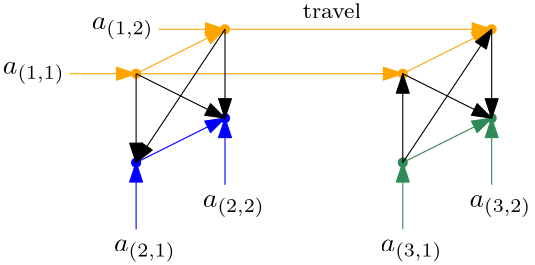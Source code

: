 <?xml version="1.0"?>
<!DOCTYPE ipe SYSTEM "ipe.dtd">
<ipe version="70218" creator="Ipe 7.2.24">
<info created="D:20241205210146" modified="D:20250107143244"/>
<ipestyle name="basic">
<symbol name="arrow/arc(spx)">
<path stroke="sym-stroke" fill="sym-stroke" pen="sym-pen">
0 0 m
-1 0.333 l
-1 -0.333 l
h
</path>
</symbol>
<symbol name="arrow/farc(spx)">
<path stroke="sym-stroke" fill="white" pen="sym-pen">
0 0 m
-1 0.333 l
-1 -0.333 l
h
</path>
</symbol>
<symbol name="arrow/ptarc(spx)">
<path stroke="sym-stroke" fill="sym-stroke" pen="sym-pen">
0 0 m
-1 0.333 l
-0.8 0 l
-1 -0.333 l
h
</path>
</symbol>
<symbol name="arrow/fptarc(spx)">
<path stroke="sym-stroke" fill="white" pen="sym-pen">
0 0 m
-1 0.333 l
-0.8 0 l
-1 -0.333 l
h
</path>
</symbol>
<symbol name="mark/circle(sx)" transformations="translations">
<path fill="sym-stroke">
0.6 0 0 0.6 0 0 e
0.4 0 0 0.4 0 0 e
</path>
</symbol>
<symbol name="mark/disk(sx)" transformations="translations">
<path fill="sym-stroke">
0.6 0 0 0.6 0 0 e
</path>
</symbol>
<symbol name="mark/fdisk(sfx)" transformations="translations">
<group>
<path fill="sym-fill">
0.5 0 0 0.5 0 0 e
</path>
<path fill="sym-stroke" fillrule="eofill">
0.6 0 0 0.6 0 0 e
0.4 0 0 0.4 0 0 e
</path>
</group>
</symbol>
<symbol name="mark/box(sx)" transformations="translations">
<path fill="sym-stroke" fillrule="eofill">
-0.6 -0.6 m
0.6 -0.6 l
0.6 0.6 l
-0.6 0.6 l
h
-0.4 -0.4 m
0.4 -0.4 l
0.4 0.4 l
-0.4 0.4 l
h
</path>
</symbol>
<symbol name="mark/square(sx)" transformations="translations">
<path fill="sym-stroke">
-0.6 -0.6 m
0.6 -0.6 l
0.6 0.6 l
-0.6 0.6 l
h
</path>
</symbol>
<symbol name="mark/fsquare(sfx)" transformations="translations">
<group>
<path fill="sym-fill">
-0.5 -0.5 m
0.5 -0.5 l
0.5 0.5 l
-0.5 0.5 l
h
</path>
<path fill="sym-stroke" fillrule="eofill">
-0.6 -0.6 m
0.6 -0.6 l
0.6 0.6 l
-0.6 0.6 l
h
-0.4 -0.4 m
0.4 -0.4 l
0.4 0.4 l
-0.4 0.4 l
h
</path>
</group>
</symbol>
<symbol name="mark/cross(sx)" transformations="translations">
<group>
<path fill="sym-stroke">
-0.43 -0.57 m
0.57 0.43 l
0.43 0.57 l
-0.57 -0.43 l
h
</path>
<path fill="sym-stroke">
-0.43 0.57 m
0.57 -0.43 l
0.43 -0.57 l
-0.57 0.43 l
h
</path>
</group>
</symbol>
<symbol name="arrow/fnormal(spx)">
<path stroke="sym-stroke" fill="white" pen="sym-pen">
0 0 m
-1 0.333 l
-1 -0.333 l
h
</path>
</symbol>
<symbol name="arrow/pointed(spx)">
<path stroke="sym-stroke" fill="sym-stroke" pen="sym-pen">
0 0 m
-1 0.333 l
-0.8 0 l
-1 -0.333 l
h
</path>
</symbol>
<symbol name="arrow/fpointed(spx)">
<path stroke="sym-stroke" fill="white" pen="sym-pen">
0 0 m
-1 0.333 l
-0.8 0 l
-1 -0.333 l
h
</path>
</symbol>
<symbol name="arrow/linear(spx)">
<path stroke="sym-stroke" pen="sym-pen">
-1 0.333 m
0 0 l
-1 -0.333 l
</path>
</symbol>
<symbol name="arrow/fdouble(spx)">
<path stroke="sym-stroke" fill="white" pen="sym-pen">
0 0 m
-1 0.333 l
-1 -0.333 l
h
-1 0 m
-2 0.333 l
-2 -0.333 l
h
</path>
</symbol>
<symbol name="arrow/double(spx)">
<path stroke="sym-stroke" fill="sym-stroke" pen="sym-pen">
0 0 m
-1 0.333 l
-1 -0.333 l
h
-1 0 m
-2 0.333 l
-2 -0.333 l
h
</path>
</symbol>
<symbol name="arrow/mid-normal(spx)">
<path stroke="sym-stroke" fill="sym-stroke" pen="sym-pen">
0.5 0 m
-0.5 0.333 l
-0.5 -0.333 l
h
</path>
</symbol>
<symbol name="arrow/mid-fnormal(spx)">
<path stroke="sym-stroke" fill="white" pen="sym-pen">
0.5 0 m
-0.5 0.333 l
-0.5 -0.333 l
h
</path>
</symbol>
<symbol name="arrow/mid-pointed(spx)">
<path stroke="sym-stroke" fill="sym-stroke" pen="sym-pen">
0.5 0 m
-0.5 0.333 l
-0.3 0 l
-0.5 -0.333 l
h
</path>
</symbol>
<symbol name="arrow/mid-fpointed(spx)">
<path stroke="sym-stroke" fill="white" pen="sym-pen">
0.5 0 m
-0.5 0.333 l
-0.3 0 l
-0.5 -0.333 l
h
</path>
</symbol>
<symbol name="arrow/mid-double(spx)">
<path stroke="sym-stroke" fill="sym-stroke" pen="sym-pen">
1 0 m
0 0.333 l
0 -0.333 l
h
0 0 m
-1 0.333 l
-1 -0.333 l
h
</path>
</symbol>
<symbol name="arrow/mid-fdouble(spx)">
<path stroke="sym-stroke" fill="white" pen="sym-pen">
1 0 m
0 0.333 l
0 -0.333 l
h
0 0 m
-1 0.333 l
-1 -0.333 l
h
</path>
</symbol>
<anglesize name="22.5 deg" value="22.5"/>
<anglesize name="30 deg" value="30"/>
<anglesize name="45 deg" value="45"/>
<anglesize name="60 deg" value="60"/>
<anglesize name="90 deg" value="90"/>
<arrowsize name="large" value="10"/>
<arrowsize name="small" value="5"/>
<arrowsize name="tiny" value="3"/>
<color name="blue" value="0 0 1"/>
<color name="brown" value="0.647 0.165 0.165"/>
<color name="darkblue" value="0 0 0.545"/>
<color name="darkcyan" value="0 0.545 0.545"/>
<color name="darkgray" value="0.663"/>
<color name="darkgreen" value="0 0.392 0"/>
<color name="darkmagenta" value="0.545 0 0.545"/>
<color name="darkorange" value="1 0.549 0"/>
<color name="darkred" value="0.545 0 0"/>
<color name="gold" value="1 0.843 0"/>
<color name="gray" value="0.745"/>
<color name="green" value="0 1 0"/>
<color name="lightblue" value="0.678 0.847 0.902"/>
<color name="lightcyan" value="0.878 1 1"/>
<color name="lightgray" value="0.827"/>
<color name="lightgreen" value="0.565 0.933 0.565"/>
<color name="lightyellow" value="1 1 0.878"/>
<color name="navy" value="0 0 0.502"/>
<color name="orange" value="1 0.647 0"/>
<color name="pink" value="1 0.753 0.796"/>
<color name="purple" value="0.627 0.125 0.941"/>
<color name="red" value="1 0 0"/>
<color name="seagreen" value="0.18 0.545 0.341"/>
<color name="turquoise" value="0.251 0.878 0.816"/>
<color name="violet" value="0.933 0.51 0.933"/>
<color name="yellow" value="1 1 0"/>
<dashstyle name="dash dot dotted" value="[4 2 1 2 1 2] 0"/>
<dashstyle name="dash dotted" value="[4 2 1 2] 0"/>
<dashstyle name="dashed" value="[4] 0"/>
<dashstyle name="dotted" value="[1 3] 0"/>
<gridsize name="10 pts (~3.5 mm)" value="10"/>
<gridsize name="14 pts (~5 mm)" value="14"/>
<gridsize name="16 pts (~6 mm)" value="16"/>
<gridsize name="20 pts (~7 mm)" value="20"/>
<gridsize name="28 pts (~10 mm)" value="28"/>
<gridsize name="32 pts (~12 mm)" value="32"/>
<gridsize name="4 pts" value="4"/>
<gridsize name="56 pts (~20 mm)" value="56"/>
<gridsize name="8 pts (~3 mm)" value="8"/>
<opacity name="10%" value="0.1"/>
<opacity name="30%" value="0.3"/>
<opacity name="50%" value="0.5"/>
<opacity name="75%" value="0.75"/>
<pen name="fat" value="1.2"/>
<pen name="heavier" value="0.8"/>
<pen name="ultrafat" value="2"/>
<symbolsize name="large" value="5"/>
<symbolsize name="small" value="2"/>
<symbolsize name="tiny" value="1.1"/>
<textsize name="Huge" value="\Huge"/>
<textsize name="LARGE" value="\LARGE"/>
<textsize name="Large" value="\Large"/>
<textsize name="footnote" value="\footnotesize"/>
<textsize name="huge" value="\huge"/>
<textsize name="large" value="\large"/>
<textsize name="small" value="\small"/>
<textsize name="tiny" value="\tiny"/>
<textstyle name="center" begin="\begin{center}" end="\end{center}"/>
<textstyle name="item" begin="\begin{itemize}\item{}" end="\end{itemize}"/>
<textstyle name="itemize" begin="\begin{itemize}" end="\end{itemize}"/>
<tiling name="falling" angle="-60" step="4" width="1"/>
<tiling name="rising" angle="30" step="4" width="1"/>
</ipestyle>
<page>
<layer name="alpha"/>
<view layers="alpha" active="alpha"/>
<path layer="alpha" matrix="2 0 0 1 -176 -16" stroke="orange" fill="lightgray" pen="0.4" arrow="normal/normal">
176 752 m
192 768 l
</path>
<path matrix="2 0 0 1 -176 -16" stroke="orange" fill="lightgray" pen="0.4" arrow="normal/normal">
224 752 m
240 768 l
</path>
<path stroke="orange" fill="lightgray" pen="0.4" arrow="normal/normal">
176 736 m
272 736 l
</path>
<path matrix="1 0 0 1 0 -16" stroke="orange" fill="lightgray" pen="0.4" arrow="normal/normal">
208 768 m
304 768 l
</path>
<path matrix="1 0 0 1 0 48" stroke="blue" fill="lightgray" pen="0.4" arrow="normal/normal">
176 656 m
208 672 l
</path>
<path matrix="1 0 0 1 0 48" stroke="seagreen" fill="lightgray" pen="0.4" arrow="normal/normal">
272 656 m
304 672 l
</path>
<path matrix="1 0 0 1 0 48" stroke="blue" fill="lightgray" pen="0.4" arrow="normal/normal">
176 632 m
176 656 l
</path>
<path matrix="1 0 0 1 0 48" stroke="blue" fill="lightgray" pen="0.4" arrow="normal/normal">
208 648 m
208 672 l
</path>
<path matrix="1 0 0 1 64 32" stroke="seagreen" fill="white" pen="0.4" arrow="normal/normal">
208 648 m
208 672 l
</path>
<path matrix="1 0 0 1 96 48" stroke="seagreen" fill="white" pen="0.4" arrow="normal/normal">
208 648 m
208 672 l
</path>
<path matrix="0 1 -1 0 912 560" stroke="orange" fill="lightgray" pen="0.4" arrow="normal/normal">
176 760 m
176 736 l
</path>
<path matrix="0 1 -1 0 960 544" stroke="orange" fill="lightgray" pen="0.4" arrow="normal/normal">
208 776 m
208 752 l
</path>
<text matrix="1 0 0 1 -44 -36" transformations="translations" pos="172 772" stroke="black" type="label" width="22.3" height="4.292" depth="3.54" valign="baseline" style="math">a_{(1,1)}</text>
<text matrix="1 0 0 1 -44 -32" transformations="translations" pos="204 784" stroke="black" type="label" width="22.3" height="4.292" depth="3.54" valign="baseline" style="math">a_{(1,2)}</text>
<text matrix="1 0 0 1 4 48" transformations="translations" pos="164 624" stroke="black" type="label" width="22.3" height="4.292" depth="3.54" valign="baseline" style="math">a_{(2,1)}</text>
<text matrix="1 0 0 1 0 52" transformations="translations" pos="200 636" stroke="black" type="label" width="22.3" height="4.292" depth="3.54" valign="baseline" style="math">a_{(2,2)}</text>
<text matrix="1 0 0 1 0 48" transformations="translations" pos="264 624" stroke="black" type="label" width="22.3" height="4.292" depth="3.54" valign="baseline" style="math">a_{(3,1)}</text>
<text matrix="1 0 0 1 -4 60" transformations="translations" pos="300 628" stroke="black" type="label" width="22.3" height="4.292" depth="3.54" valign="baseline" style="math">a_{(3,2)}</text>
<use matrix="2 0 0 2 -176 -784" name="mark/disk(sx)" pos="192 768" size="normal" stroke="orange"/>
<use matrix="2 0 0 2 -176 -784" name="mark/disk(sx)" pos="240 768" size="normal" stroke="orange"/>
<use matrix="2 0 0 2 -176 -768" name="mark/disk(sx)" pos="176 752" size="normal" stroke="orange"/>
<use matrix="2 0 0 2 -176 -768" name="mark/disk(sx)" pos="224 752" size="normal" stroke="orange"/>
<use matrix="2 0 0 2 -176 -720" name="mark/disk(sx)" pos="192 720" size="normal" stroke="blue"/>
<use matrix="1 0 0 1 0 48" name="mark/disk(sx)" pos="176 656" size="normal" stroke="blue"/>
<use matrix="2 0 0 2 -176 -720" name="mark/disk(sx)" pos="240 720" size="normal" stroke="seagreen"/>
<use matrix="1 0 0 1 0 48" name="mark/disk(sx)" pos="272 656" size="normal" stroke="seagreen"/>
<text matrix="1 0 0 1 -8 0" transformations="translations" pos="244 756" stroke="black" type="label" width="20.943" height="5.535" depth="0" valign="baseline" size="footnote">travel</text>
<path stroke="black" arrow="normal/normal">
176 736 m
176 704 l
</path>
<path stroke="black" arrow="normal/normal">
176 736 m
208 720 l
</path>
<path stroke="black" arrow="normal/normal">
208 752 m
176 704 l
</path>
<path stroke="black" arrow="normal/normal">
208 752 m
208 720 l
</path>
<path stroke="black" arrow="normal/normal">
272 704 m
272 736 l
</path>
<path stroke="black" arrow="normal/normal">
272 704 m
304 752 l
</path>
<path stroke="black" arrow="normal/normal">
272 736 m
304 720 l
</path>
<path stroke="black" arrow="normal/normal">
304 752 m
304 720 l
</path>
</page>
</ipe>
